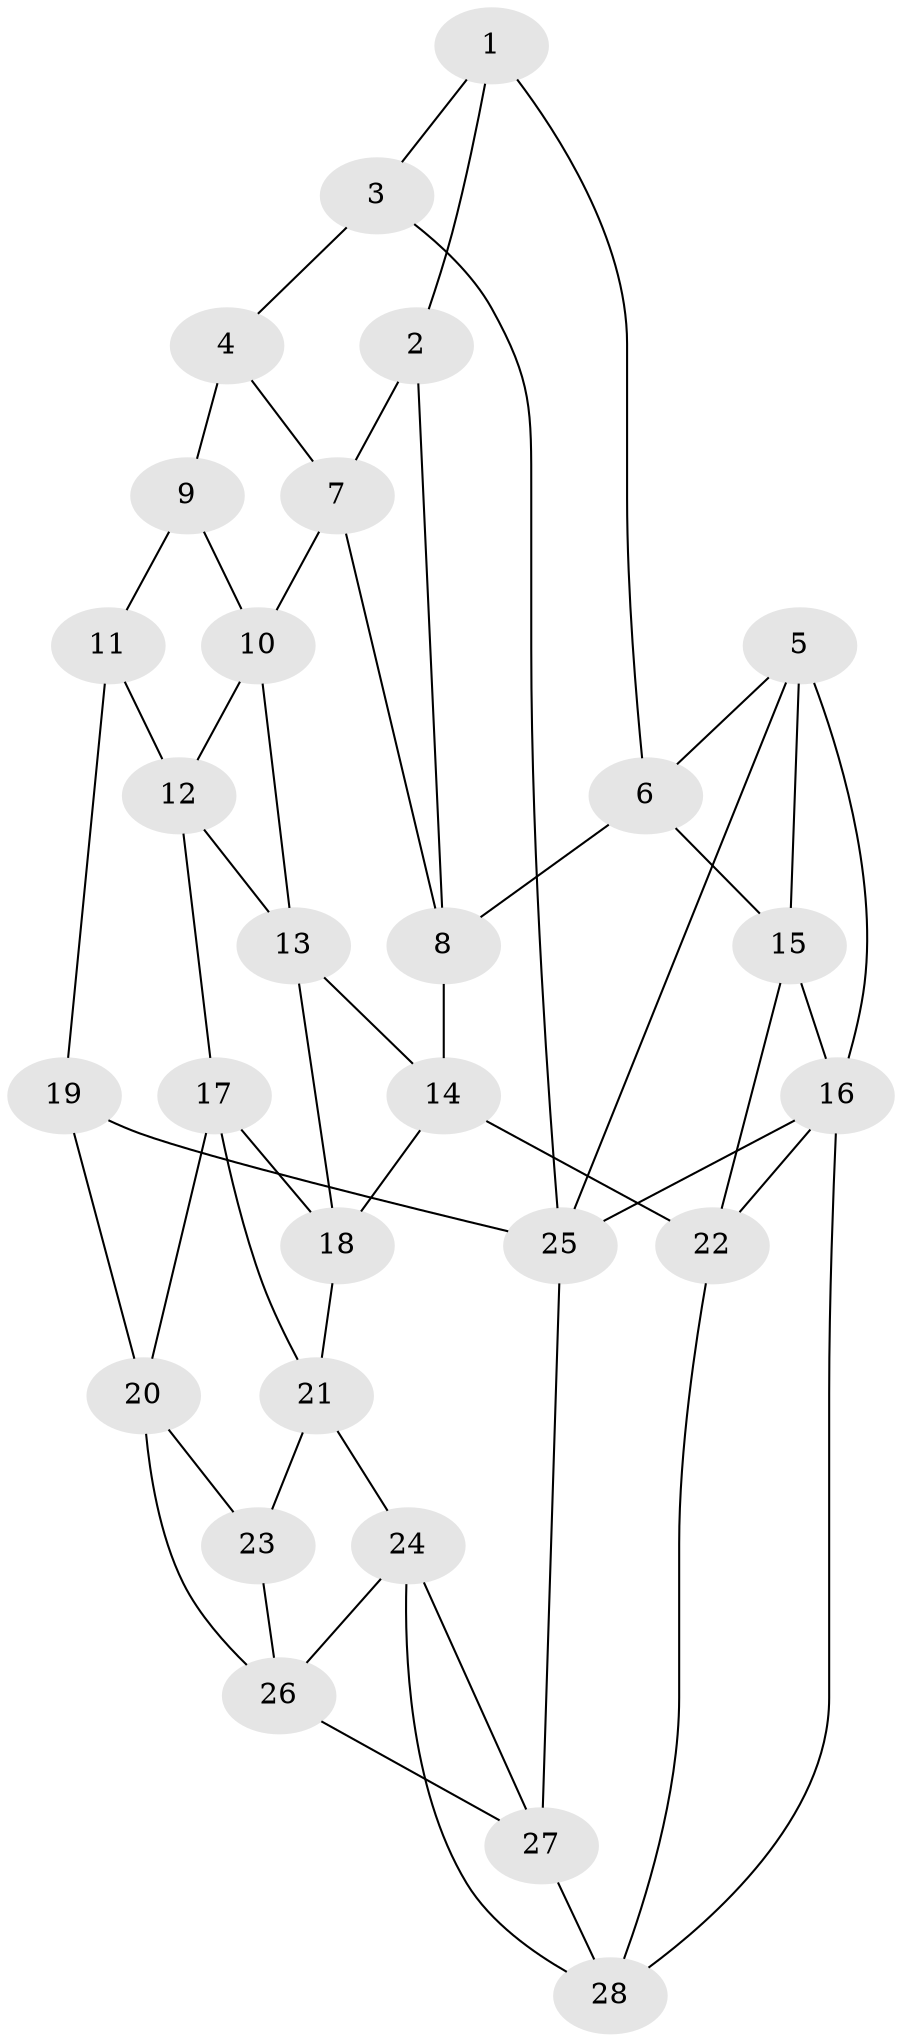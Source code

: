 // original degree distribution, {3: 0.038461538461538464, 4: 0.25, 6: 0.21153846153846154, 5: 0.5}
// Generated by graph-tools (version 1.1) at 2025/27/03/09/25 03:27:02]
// undirected, 28 vertices, 53 edges
graph export_dot {
graph [start="1"]
  node [color=gray90,style=filled];
  1;
  2;
  3;
  4;
  5;
  6;
  7;
  8;
  9;
  10;
  11;
  12;
  13;
  14;
  15;
  16;
  17;
  18;
  19;
  20;
  21;
  22;
  23;
  24;
  25;
  26;
  27;
  28;
  1 -- 2 [weight=1.0];
  1 -- 3 [weight=1.0];
  1 -- 6 [weight=1.0];
  2 -- 7 [weight=1.0];
  2 -- 8 [weight=1.0];
  3 -- 4 [weight=1.0];
  3 -- 25 [weight=1.0];
  4 -- 7 [weight=1.0];
  4 -- 9 [weight=2.0];
  5 -- 6 [weight=1.0];
  5 -- 15 [weight=1.0];
  5 -- 16 [weight=1.0];
  5 -- 25 [weight=1.0];
  6 -- 8 [weight=1.0];
  6 -- 15 [weight=1.0];
  7 -- 8 [weight=1.0];
  7 -- 10 [weight=1.0];
  8 -- 14 [weight=1.0];
  9 -- 10 [weight=1.0];
  9 -- 11 [weight=1.0];
  10 -- 12 [weight=1.0];
  10 -- 13 [weight=1.0];
  11 -- 12 [weight=1.0];
  11 -- 19 [weight=1.0];
  12 -- 13 [weight=1.0];
  12 -- 17 [weight=1.0];
  13 -- 14 [weight=1.0];
  13 -- 18 [weight=1.0];
  14 -- 18 [weight=1.0];
  14 -- 22 [weight=1.0];
  15 -- 16 [weight=1.0];
  15 -- 22 [weight=1.0];
  16 -- 22 [weight=1.0];
  16 -- 25 [weight=1.0];
  16 -- 28 [weight=1.0];
  17 -- 18 [weight=1.0];
  17 -- 20 [weight=1.0];
  17 -- 21 [weight=1.0];
  18 -- 21 [weight=1.0];
  19 -- 20 [weight=1.0];
  19 -- 25 [weight=2.0];
  20 -- 23 [weight=1.0];
  20 -- 26 [weight=1.0];
  21 -- 23 [weight=1.0];
  21 -- 24 [weight=1.0];
  22 -- 28 [weight=1.0];
  23 -- 26 [weight=1.0];
  24 -- 26 [weight=1.0];
  24 -- 27 [weight=1.0];
  24 -- 28 [weight=1.0];
  25 -- 27 [weight=1.0];
  26 -- 27 [weight=1.0];
  27 -- 28 [weight=1.0];
}
